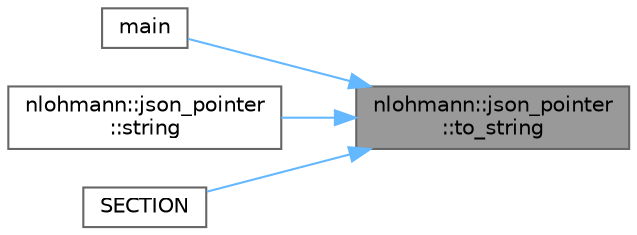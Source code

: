 digraph "nlohmann::json_pointer::to_string"
{
 // LATEX_PDF_SIZE
  bgcolor="transparent";
  edge [fontname=Helvetica,fontsize=10,labelfontname=Helvetica,labelfontsize=10];
  node [fontname=Helvetica,fontsize=10,shape=box,height=0.2,width=0.4];
  rankdir="RL";
  Node1 [id="Node000001",label="nlohmann::json_pointer\l::to_string",height=0.2,width=0.4,color="gray40", fillcolor="grey60", style="filled", fontcolor="black",tooltip="return a string representation of the JSON pointer"];
  Node1 -> Node2 [id="edge1_Node000001_Node000002",dir="back",color="steelblue1",style="solid",tooltip=" "];
  Node2 [id="Node000002",label="main",height=0.2,width=0.4,color="grey40", fillcolor="white", style="filled",URL="$json__pointer____to__string_8cpp.html#ae66f6b31b5ad750f1fe042a706a4e3d4",tooltip=" "];
  Node1 -> Node3 [id="edge2_Node000001_Node000003",dir="back",color="steelblue1",style="solid",tooltip=" "];
  Node3 [id="Node000003",label="nlohmann::json_pointer\l::string",height=0.2,width=0.4,color="grey40", fillcolor="white", style="filled",URL="$classnlohmann_1_1json__pointer.html#ae9015c658f99cf3d48a8563accc79988",tooltip="return a string representation of the JSON pointer"];
  Node1 -> Node4 [id="edge3_Node000001_Node000004",dir="back",color="steelblue1",style="solid",tooltip=" "];
  Node4 [id="Node000004",label="SECTION",height=0.2,width=0.4,color="grey40", fillcolor="white", style="filled",URL="$unit-json__pointer_8cpp.html#ab038609a7bdfee152f7b62c437f6fb91",tooltip=" "];
}
